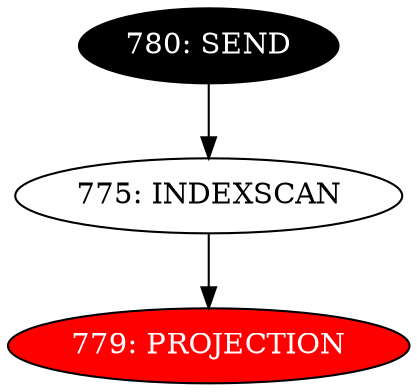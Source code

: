 digraph name {
775 [label="775: INDEXSCAN" ];
775 -> 779;
779 [label="779: PROJECTION" fontcolor="white" style="filled" fillcolor="red"];
780 [label="780: SEND" fontcolor="white" style="filled" fillcolor="black"];
780 -> 775;

}

